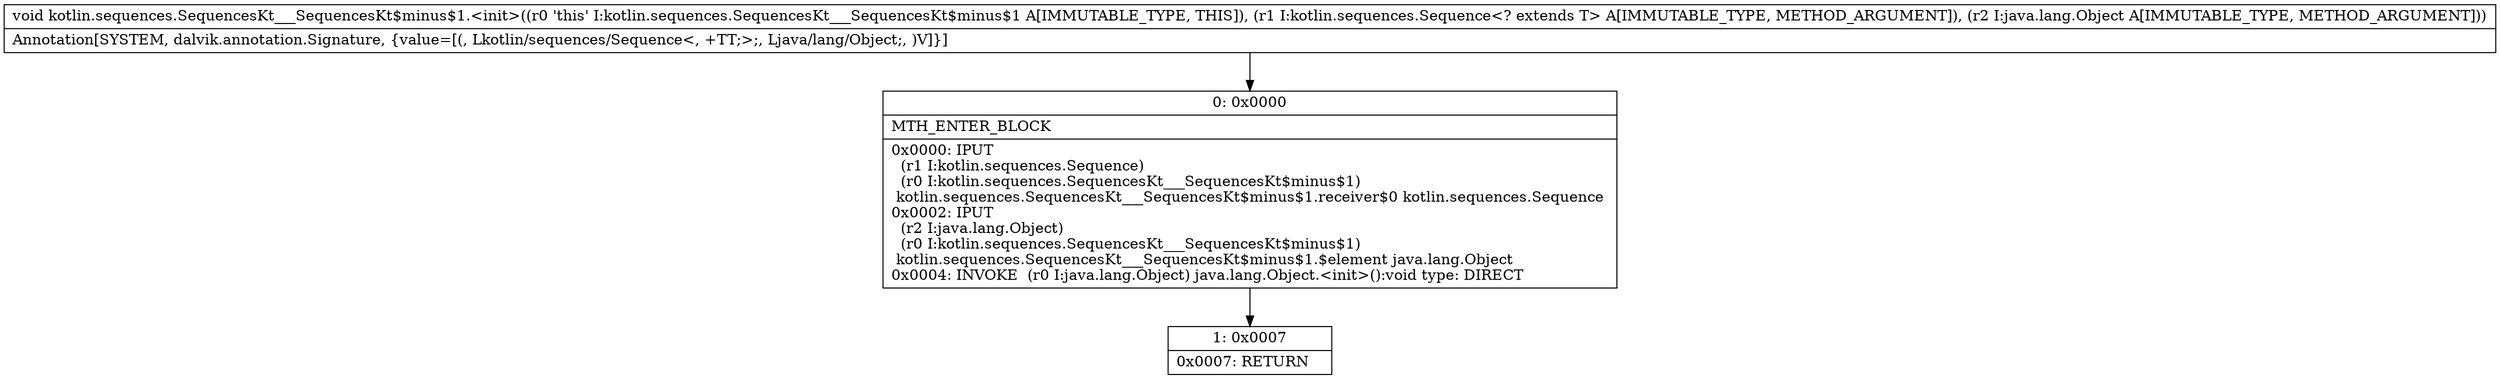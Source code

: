 digraph "CFG forkotlin.sequences.SequencesKt___SequencesKt$minus$1.\<init\>(Lkotlin\/sequences\/Sequence;Ljava\/lang\/Object;)V" {
Node_0 [shape=record,label="{0\:\ 0x0000|MTH_ENTER_BLOCK\l|0x0000: IPUT  \l  (r1 I:kotlin.sequences.Sequence)\l  (r0 I:kotlin.sequences.SequencesKt___SequencesKt$minus$1)\l kotlin.sequences.SequencesKt___SequencesKt$minus$1.receiver$0 kotlin.sequences.Sequence \l0x0002: IPUT  \l  (r2 I:java.lang.Object)\l  (r0 I:kotlin.sequences.SequencesKt___SequencesKt$minus$1)\l kotlin.sequences.SequencesKt___SequencesKt$minus$1.$element java.lang.Object \l0x0004: INVOKE  (r0 I:java.lang.Object) java.lang.Object.\<init\>():void type: DIRECT \l}"];
Node_1 [shape=record,label="{1\:\ 0x0007|0x0007: RETURN   \l}"];
MethodNode[shape=record,label="{void kotlin.sequences.SequencesKt___SequencesKt$minus$1.\<init\>((r0 'this' I:kotlin.sequences.SequencesKt___SequencesKt$minus$1 A[IMMUTABLE_TYPE, THIS]), (r1 I:kotlin.sequences.Sequence\<? extends T\> A[IMMUTABLE_TYPE, METHOD_ARGUMENT]), (r2 I:java.lang.Object A[IMMUTABLE_TYPE, METHOD_ARGUMENT]))  | Annotation[SYSTEM, dalvik.annotation.Signature, \{value=[(, Lkotlin\/sequences\/Sequence\<, +TT;\>;, Ljava\/lang\/Object;, )V]\}]\l}"];
MethodNode -> Node_0;
Node_0 -> Node_1;
}

